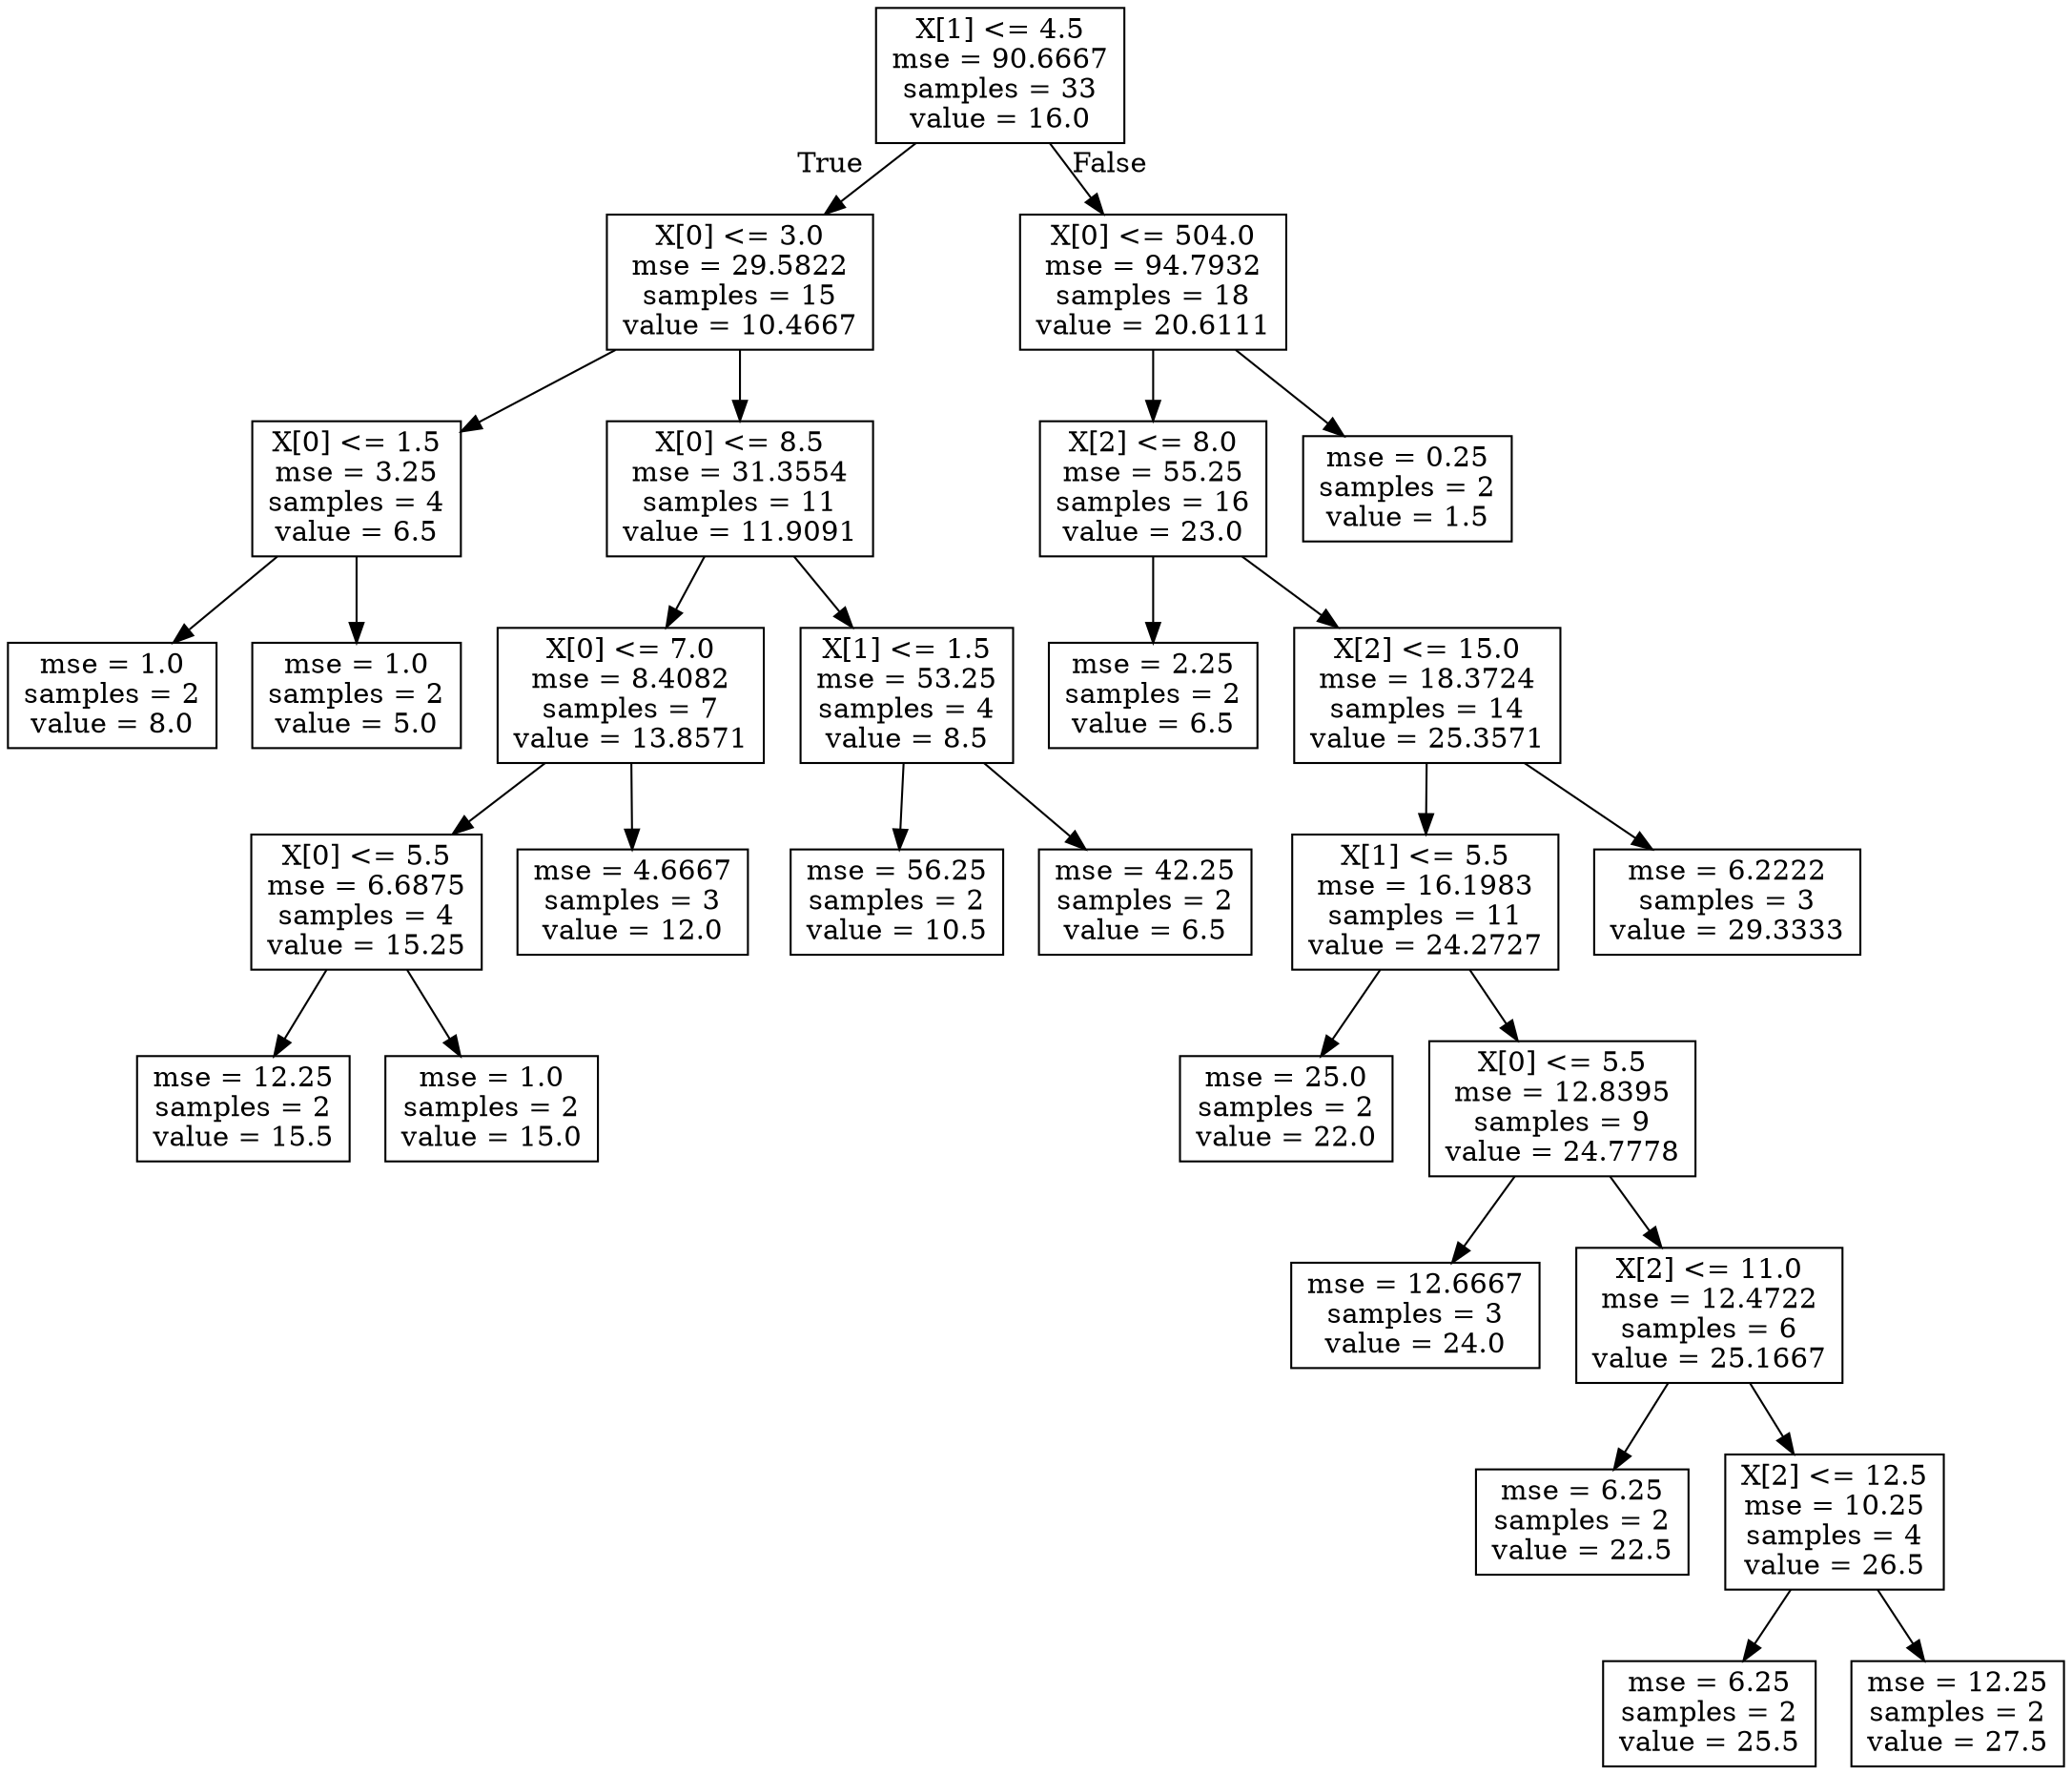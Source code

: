 digraph Tree {
node [shape=box] ;
0 [label="X[1] <= 4.5\nmse = 90.6667\nsamples = 33\nvalue = 16.0"] ;
1 [label="X[0] <= 3.0\nmse = 29.5822\nsamples = 15\nvalue = 10.4667"] ;
0 -> 1 [labeldistance=2.5, labelangle=45, headlabel="True"] ;
2 [label="X[0] <= 1.5\nmse = 3.25\nsamples = 4\nvalue = 6.5"] ;
1 -> 2 ;
3 [label="mse = 1.0\nsamples = 2\nvalue = 8.0"] ;
2 -> 3 ;
4 [label="mse = 1.0\nsamples = 2\nvalue = 5.0"] ;
2 -> 4 ;
5 [label="X[0] <= 8.5\nmse = 31.3554\nsamples = 11\nvalue = 11.9091"] ;
1 -> 5 ;
6 [label="X[0] <= 7.0\nmse = 8.4082\nsamples = 7\nvalue = 13.8571"] ;
5 -> 6 ;
7 [label="X[0] <= 5.5\nmse = 6.6875\nsamples = 4\nvalue = 15.25"] ;
6 -> 7 ;
8 [label="mse = 12.25\nsamples = 2\nvalue = 15.5"] ;
7 -> 8 ;
9 [label="mse = 1.0\nsamples = 2\nvalue = 15.0"] ;
7 -> 9 ;
10 [label="mse = 4.6667\nsamples = 3\nvalue = 12.0"] ;
6 -> 10 ;
11 [label="X[1] <= 1.5\nmse = 53.25\nsamples = 4\nvalue = 8.5"] ;
5 -> 11 ;
12 [label="mse = 56.25\nsamples = 2\nvalue = 10.5"] ;
11 -> 12 ;
13 [label="mse = 42.25\nsamples = 2\nvalue = 6.5"] ;
11 -> 13 ;
14 [label="X[0] <= 504.0\nmse = 94.7932\nsamples = 18\nvalue = 20.6111"] ;
0 -> 14 [labeldistance=2.5, labelangle=-45, headlabel="False"] ;
15 [label="X[2] <= 8.0\nmse = 55.25\nsamples = 16\nvalue = 23.0"] ;
14 -> 15 ;
16 [label="mse = 2.25\nsamples = 2\nvalue = 6.5"] ;
15 -> 16 ;
17 [label="X[2] <= 15.0\nmse = 18.3724\nsamples = 14\nvalue = 25.3571"] ;
15 -> 17 ;
18 [label="X[1] <= 5.5\nmse = 16.1983\nsamples = 11\nvalue = 24.2727"] ;
17 -> 18 ;
19 [label="mse = 25.0\nsamples = 2\nvalue = 22.0"] ;
18 -> 19 ;
20 [label="X[0] <= 5.5\nmse = 12.8395\nsamples = 9\nvalue = 24.7778"] ;
18 -> 20 ;
21 [label="mse = 12.6667\nsamples = 3\nvalue = 24.0"] ;
20 -> 21 ;
22 [label="X[2] <= 11.0\nmse = 12.4722\nsamples = 6\nvalue = 25.1667"] ;
20 -> 22 ;
23 [label="mse = 6.25\nsamples = 2\nvalue = 22.5"] ;
22 -> 23 ;
24 [label="X[2] <= 12.5\nmse = 10.25\nsamples = 4\nvalue = 26.5"] ;
22 -> 24 ;
25 [label="mse = 6.25\nsamples = 2\nvalue = 25.5"] ;
24 -> 25 ;
26 [label="mse = 12.25\nsamples = 2\nvalue = 27.5"] ;
24 -> 26 ;
27 [label="mse = 6.2222\nsamples = 3\nvalue = 29.3333"] ;
17 -> 27 ;
28 [label="mse = 0.25\nsamples = 2\nvalue = 1.5"] ;
14 -> 28 ;
}